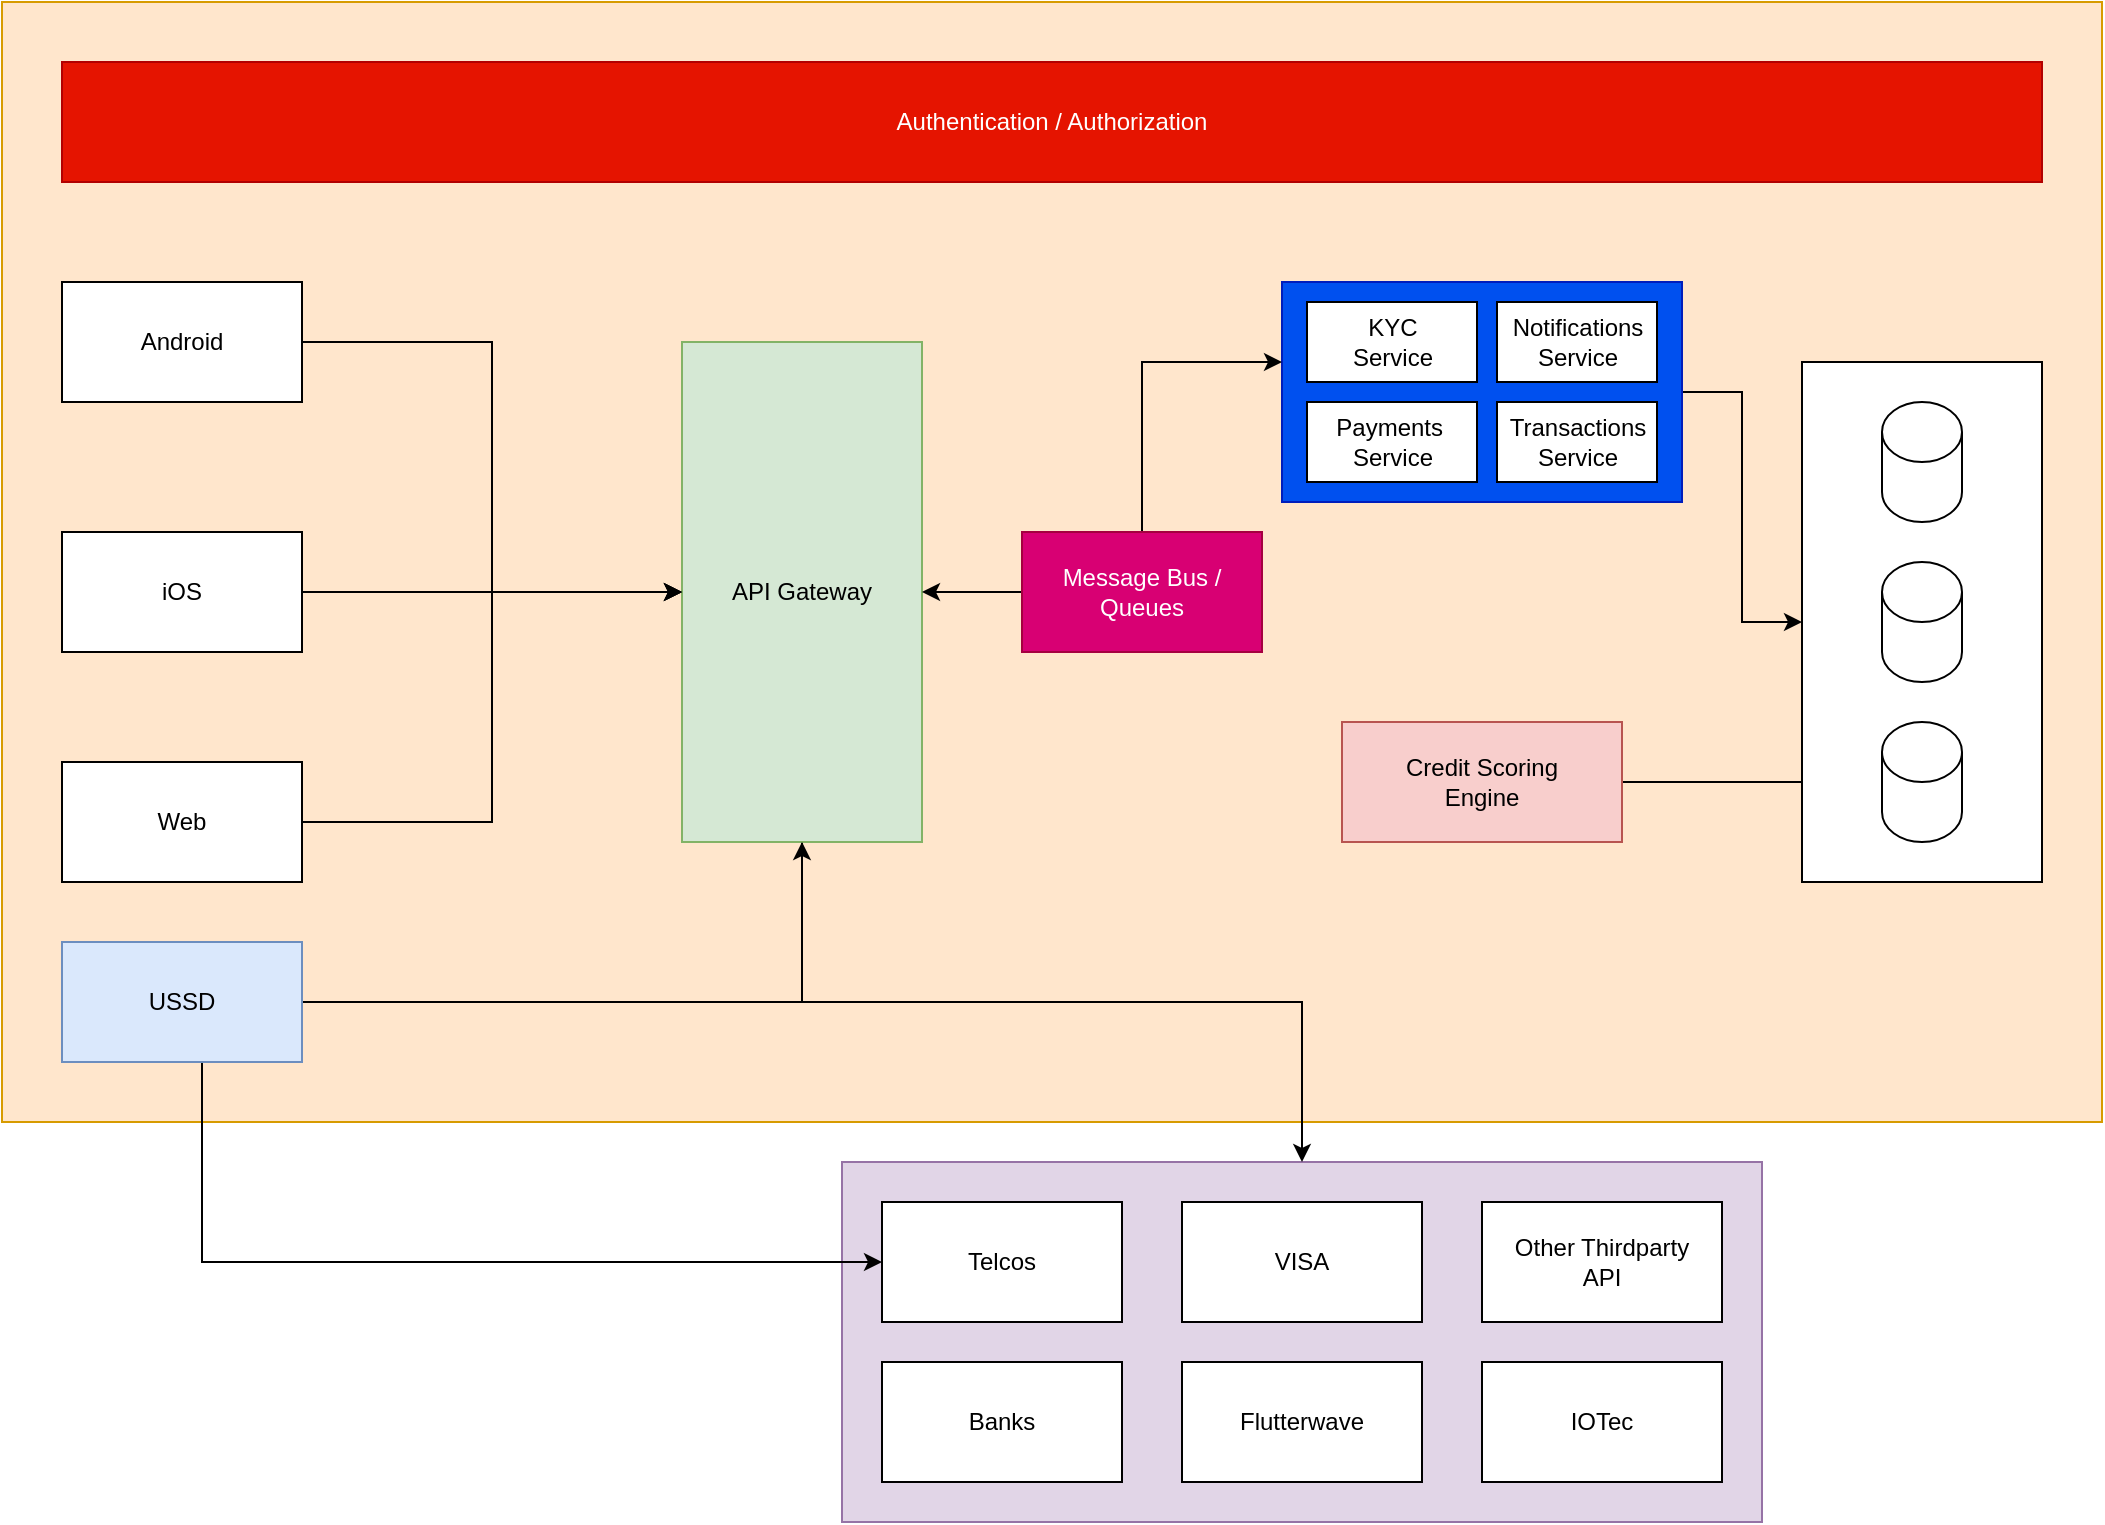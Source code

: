 <mxfile version="15.6.6" type="github"><diagram id="dPStSQPFEmO6iw5zJihQ" name="Page-1"><mxGraphModel dx="2276" dy="1901" grid="1" gridSize="10" guides="1" tooltips="1" connect="1" arrows="1" fold="1" page="1" pageScale="1" pageWidth="850" pageHeight="1100" math="0" shadow="0"><root><mxCell id="0"/><mxCell id="1" parent="0"/><mxCell id="aXYO3HwiUsNwKN66O2MN-26" value="" style="rounded=0;whiteSpace=wrap;html=1;strokeColor=#d79b00;fillColor=#ffe6cc;fontColor=default;" vertex="1" parent="1"><mxGeometry x="-260" y="-60" width="1050" height="560" as="geometry"/></mxCell><mxCell id="aXYO3HwiUsNwKN66O2MN-38" style="edgeStyle=orthogonalEdgeStyle;rounded=0;orthogonalLoop=1;jettySize=auto;html=1;labelBackgroundColor=default;fontColor=default;strokeColor=default;" edge="1" parent="1" source="aXYO3HwiUsNwKN66O2MN-36" target="aXYO3HwiUsNwKN66O2MN-5"><mxGeometry relative="1" as="geometry"/></mxCell><mxCell id="aXYO3HwiUsNwKN66O2MN-36" value="" style="rounded=0;whiteSpace=wrap;html=1;fontColor=#ffffff;strokeColor=#001DBC;fillColor=#0050ef;" vertex="1" parent="1"><mxGeometry x="380" y="80" width="200" height="110" as="geometry"/></mxCell><mxCell id="aXYO3HwiUsNwKN66O2MN-24" value="" style="rounded=0;whiteSpace=wrap;html=1;strokeColor=#9673a6;fillColor=#e1d5e7;fontColor=default;" vertex="1" parent="1"><mxGeometry x="160" y="520" width="460" height="180" as="geometry"/></mxCell><mxCell id="aXYO3HwiUsNwKN66O2MN-25" style="edgeStyle=orthogonalEdgeStyle;rounded=0;orthogonalLoop=1;jettySize=auto;html=1;entryX=0.5;entryY=0;entryDx=0;entryDy=0;labelBackgroundColor=default;fontColor=default;strokeColor=default;" edge="1" parent="1" source="aXYO3HwiUsNwKN66O2MN-1" target="aXYO3HwiUsNwKN66O2MN-24"><mxGeometry relative="1" as="geometry"/></mxCell><mxCell id="aXYO3HwiUsNwKN66O2MN-1" value="API Gateway" style="rounded=0;whiteSpace=wrap;html=1;fillColor=#d5e8d4;strokeColor=#82b366;fontColor=default;" vertex="1" parent="1"><mxGeometry x="80" y="110" width="120" height="250" as="geometry"/></mxCell><mxCell id="aXYO3HwiUsNwKN66O2MN-29" value="" style="edgeStyle=orthogonalEdgeStyle;rounded=0;orthogonalLoop=1;jettySize=auto;html=1;labelBackgroundColor=default;fontColor=default;strokeColor=default;" edge="1" parent="1" source="aXYO3HwiUsNwKN66O2MN-2" target="aXYO3HwiUsNwKN66O2MN-8"><mxGeometry relative="1" as="geometry"/></mxCell><mxCell id="aXYO3HwiUsNwKN66O2MN-2" value="Credit Scoring &lt;br&gt;Engine" style="whiteSpace=wrap;html=1;rounded=0;strokeColor=#b85450;fillColor=#f8cecc;fontColor=default;" vertex="1" parent="1"><mxGeometry x="410" y="300" width="140" height="60" as="geometry"/></mxCell><mxCell id="aXYO3HwiUsNwKN66O2MN-4" value="KYC &lt;br&gt;Service" style="rounded=0;whiteSpace=wrap;html=1;fontColor=default;strokeColor=default;fillColor=default;" vertex="1" parent="1"><mxGeometry x="392.5" y="90" width="85" height="40" as="geometry"/></mxCell><mxCell id="aXYO3HwiUsNwKN66O2MN-5" value="" style="rounded=0;whiteSpace=wrap;html=1;fontColor=default;strokeColor=default;fillColor=default;" vertex="1" parent="1"><mxGeometry x="640" y="120" width="120" height="260" as="geometry"/></mxCell><mxCell id="aXYO3HwiUsNwKN66O2MN-6" value="" style="shape=cylinder3;whiteSpace=wrap;html=1;boundedLbl=1;backgroundOutline=1;size=15;fontColor=default;strokeColor=default;fillColor=default;" vertex="1" parent="1"><mxGeometry x="680" y="140" width="40" height="60" as="geometry"/></mxCell><mxCell id="aXYO3HwiUsNwKN66O2MN-7" value="" style="shape=cylinder3;whiteSpace=wrap;html=1;boundedLbl=1;backgroundOutline=1;size=15;fontColor=default;strokeColor=default;fillColor=default;" vertex="1" parent="1"><mxGeometry x="680" y="220" width="40" height="60" as="geometry"/></mxCell><mxCell id="aXYO3HwiUsNwKN66O2MN-8" value="" style="shape=cylinder3;whiteSpace=wrap;html=1;boundedLbl=1;backgroundOutline=1;size=15;fontColor=default;strokeColor=default;fillColor=default;" vertex="1" parent="1"><mxGeometry x="680" y="300" width="40" height="60" as="geometry"/></mxCell><mxCell id="aXYO3HwiUsNwKN66O2MN-16" style="edgeStyle=orthogonalEdgeStyle;rounded=0;orthogonalLoop=1;jettySize=auto;html=1;labelBackgroundColor=default;fontColor=default;strokeColor=default;" edge="1" parent="1" source="aXYO3HwiUsNwKN66O2MN-13" target="aXYO3HwiUsNwKN66O2MN-1"><mxGeometry relative="1" as="geometry"/></mxCell><mxCell id="aXYO3HwiUsNwKN66O2MN-13" value="Android" style="rounded=0;whiteSpace=wrap;html=1;fontColor=default;strokeColor=default;fillColor=default;" vertex="1" parent="1"><mxGeometry x="-230" y="80" width="120" height="60" as="geometry"/></mxCell><mxCell id="aXYO3HwiUsNwKN66O2MN-41" style="edgeStyle=orthogonalEdgeStyle;rounded=0;orthogonalLoop=1;jettySize=auto;html=1;entryX=0;entryY=0.5;entryDx=0;entryDy=0;labelBackgroundColor=default;fontColor=default;strokeColor=default;" edge="1" parent="1" source="aXYO3HwiUsNwKN66O2MN-14" target="aXYO3HwiUsNwKN66O2MN-1"><mxGeometry relative="1" as="geometry"/></mxCell><mxCell id="aXYO3HwiUsNwKN66O2MN-14" value="iOS" style="rounded=0;whiteSpace=wrap;html=1;fontColor=default;strokeColor=default;fillColor=default;" vertex="1" parent="1"><mxGeometry x="-230" y="205" width="120" height="60" as="geometry"/></mxCell><mxCell id="aXYO3HwiUsNwKN66O2MN-18" style="edgeStyle=orthogonalEdgeStyle;rounded=0;orthogonalLoop=1;jettySize=auto;html=1;labelBackgroundColor=default;fontColor=default;strokeColor=default;" edge="1" parent="1" source="aXYO3HwiUsNwKN66O2MN-15" target="aXYO3HwiUsNwKN66O2MN-1"><mxGeometry relative="1" as="geometry"/></mxCell><mxCell id="aXYO3HwiUsNwKN66O2MN-15" value="Web" style="rounded=0;whiteSpace=wrap;html=1;fontColor=default;strokeColor=default;fillColor=default;" vertex="1" parent="1"><mxGeometry x="-230" y="320" width="120" height="60" as="geometry"/></mxCell><mxCell id="aXYO3HwiUsNwKN66O2MN-19" value="Telcos" style="rounded=0;whiteSpace=wrap;html=1;fontColor=default;strokeColor=default;fillColor=default;" vertex="1" parent="1"><mxGeometry x="180" y="540" width="120" height="60" as="geometry"/></mxCell><mxCell id="aXYO3HwiUsNwKN66O2MN-20" value="VISA" style="rounded=0;whiteSpace=wrap;html=1;fontColor=default;strokeColor=default;fillColor=default;" vertex="1" parent="1"><mxGeometry x="330" y="540" width="120" height="60" as="geometry"/></mxCell><mxCell id="aXYO3HwiUsNwKN66O2MN-21" value="Banks" style="rounded=0;whiteSpace=wrap;html=1;fontColor=default;strokeColor=default;fillColor=default;" vertex="1" parent="1"><mxGeometry x="180" y="620" width="120" height="60" as="geometry"/></mxCell><mxCell id="aXYO3HwiUsNwKN66O2MN-22" value="Other Thirdparty&lt;br&gt;API" style="rounded=0;whiteSpace=wrap;html=1;fontColor=default;strokeColor=default;fillColor=default;" vertex="1" parent="1"><mxGeometry x="480" y="540" width="120" height="60" as="geometry"/></mxCell><mxCell id="aXYO3HwiUsNwKN66O2MN-27" value="Flutterwave" style="rounded=0;whiteSpace=wrap;html=1;fontColor=default;strokeColor=default;fillColor=default;" vertex="1" parent="1"><mxGeometry x="330" y="620" width="120" height="60" as="geometry"/></mxCell><mxCell id="aXYO3HwiUsNwKN66O2MN-28" value="IOTec" style="rounded=0;whiteSpace=wrap;html=1;fontColor=default;strokeColor=default;fillColor=default;" vertex="1" parent="1"><mxGeometry x="480" y="620" width="120" height="60" as="geometry"/></mxCell><mxCell id="aXYO3HwiUsNwKN66O2MN-31" style="edgeStyle=orthogonalEdgeStyle;rounded=0;orthogonalLoop=1;jettySize=auto;html=1;entryX=1;entryY=0.5;entryDx=0;entryDy=0;labelBackgroundColor=default;fontColor=default;strokeColor=default;" edge="1" parent="1" source="aXYO3HwiUsNwKN66O2MN-30" target="aXYO3HwiUsNwKN66O2MN-1"><mxGeometry relative="1" as="geometry"/></mxCell><mxCell id="aXYO3HwiUsNwKN66O2MN-37" style="edgeStyle=orthogonalEdgeStyle;rounded=0;orthogonalLoop=1;jettySize=auto;html=1;entryX=0;entryY=0.364;entryDx=0;entryDy=0;entryPerimeter=0;labelBackgroundColor=default;fontColor=default;strokeColor=default;" edge="1" parent="1" source="aXYO3HwiUsNwKN66O2MN-30" target="aXYO3HwiUsNwKN66O2MN-36"><mxGeometry relative="1" as="geometry"><Array as="points"><mxPoint x="310" y="120"/></Array></mxGeometry></mxCell><mxCell id="aXYO3HwiUsNwKN66O2MN-30" value="Message Bus / Queues" style="rounded=0;whiteSpace=wrap;html=1;fontColor=#ffffff;strokeColor=#A50040;fillColor=#d80073;" vertex="1" parent="1"><mxGeometry x="250" y="205" width="120" height="60" as="geometry"/></mxCell><mxCell id="aXYO3HwiUsNwKN66O2MN-33" value="Payments&amp;nbsp;&lt;br&gt;Service" style="rounded=0;whiteSpace=wrap;html=1;fontColor=default;strokeColor=default;fillColor=default;" vertex="1" parent="1"><mxGeometry x="392.5" y="140" width="85" height="40" as="geometry"/></mxCell><mxCell id="aXYO3HwiUsNwKN66O2MN-34" value="Transactions&lt;br&gt;Service" style="rounded=0;whiteSpace=wrap;html=1;fontColor=default;strokeColor=default;fillColor=default;" vertex="1" parent="1"><mxGeometry x="487.5" y="140" width="80" height="40" as="geometry"/></mxCell><mxCell id="aXYO3HwiUsNwKN66O2MN-35" value="Notifications&lt;br&gt;Service" style="rounded=0;whiteSpace=wrap;html=1;fontColor=default;strokeColor=default;fillColor=default;" vertex="1" parent="1"><mxGeometry x="487.5" y="90" width="80" height="40" as="geometry"/></mxCell><mxCell id="aXYO3HwiUsNwKN66O2MN-40" style="edgeStyle=orthogonalEdgeStyle;rounded=0;orthogonalLoop=1;jettySize=auto;html=1;labelBackgroundColor=default;fontColor=default;strokeColor=default;" edge="1" parent="1" source="aXYO3HwiUsNwKN66O2MN-39" target="aXYO3HwiUsNwKN66O2MN-1"><mxGeometry relative="1" as="geometry"/></mxCell><mxCell id="aXYO3HwiUsNwKN66O2MN-43" style="edgeStyle=orthogonalEdgeStyle;rounded=0;orthogonalLoop=1;jettySize=auto;html=1;entryX=0;entryY=0.5;entryDx=0;entryDy=0;labelBackgroundColor=default;fontColor=default;strokeColor=default;" edge="1" parent="1" source="aXYO3HwiUsNwKN66O2MN-39" target="aXYO3HwiUsNwKN66O2MN-19"><mxGeometry relative="1" as="geometry"><Array as="points"><mxPoint x="-160" y="570"/></Array></mxGeometry></mxCell><mxCell id="aXYO3HwiUsNwKN66O2MN-39" value="USSD" style="rounded=0;whiteSpace=wrap;html=1;strokeColor=#6c8ebf;fillColor=#dae8fc;fontColor=default;" vertex="1" parent="1"><mxGeometry x="-230" y="410" width="120" height="60" as="geometry"/></mxCell><mxCell id="aXYO3HwiUsNwKN66O2MN-45" value="Authentication / Authorization" style="rounded=0;whiteSpace=wrap;html=1;fontColor=#ffffff;strokeColor=#B20000;fillColor=#e51400;" vertex="1" parent="1"><mxGeometry x="-230" y="-30" width="990" height="60" as="geometry"/></mxCell></root></mxGraphModel></diagram></mxfile>